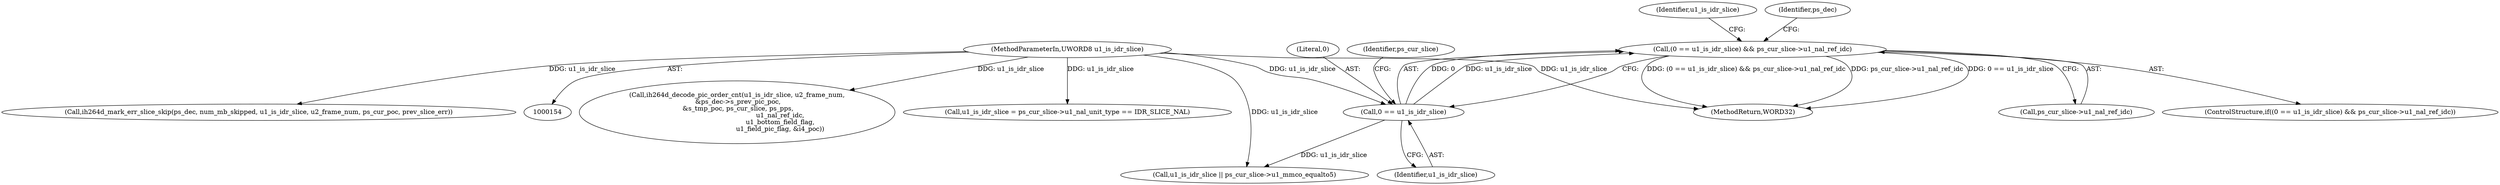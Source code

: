 digraph "0_Android_6c327afb263837bc90760c55c6605b26161a4eb9_0@pointer" {
"1000492" [label="(Call,(0 == u1_is_idr_slice) && ps_cur_slice->u1_nal_ref_idc)"];
"1000493" [label="(Call,0 == u1_is_idr_slice)"];
"1000155" [label="(MethodParameterIn,UWORD8 u1_is_idr_slice)"];
"1000508" [label="(Identifier,u1_is_idr_slice)"];
"1000501" [label="(Identifier,ps_dec)"];
"1000493" [label="(Call,0 == u1_is_idr_slice)"];
"1000497" [label="(Identifier,ps_cur_slice)"];
"1001139" [label="(Call,ih264d_mark_err_slice_skip(ps_dec, num_mb_skipped, u1_is_idr_slice, u2_frame_num, ps_cur_poc, prev_slice_err))"];
"1000507" [label="(Call,u1_is_idr_slice || ps_cur_slice->u1_mmco_equalto5)"];
"1000491" [label="(ControlStructure,if((0 == u1_is_idr_slice) && ps_cur_slice->u1_nal_ref_idc))"];
"1000496" [label="(Call,ps_cur_slice->u1_nal_ref_idc)"];
"1000494" [label="(Literal,0)"];
"1000155" [label="(MethodParameterIn,UWORD8 u1_is_idr_slice)"];
"1000495" [label="(Identifier,u1_is_idr_slice)"];
"1001376" [label="(Call,ih264d_decode_pic_order_cnt(u1_is_idr_slice, u2_frame_num,\n &ps_dec->s_prev_pic_poc,\n &s_tmp_poc, ps_cur_slice, ps_pps,\n                                          u1_nal_ref_idc,\n                                          u1_bottom_field_flag,\n                                          u1_field_pic_flag, &i4_poc))"];
"1000492" [label="(Call,(0 == u1_is_idr_slice) && ps_cur_slice->u1_nal_ref_idc)"];
"1000991" [label="(Call,u1_is_idr_slice = ps_cur_slice->u1_nal_unit_type == IDR_SLICE_NAL)"];
"1002606" [label="(MethodReturn,WORD32)"];
"1000492" -> "1000491"  [label="AST: "];
"1000492" -> "1000493"  [label="CFG: "];
"1000492" -> "1000496"  [label="CFG: "];
"1000493" -> "1000492"  [label="AST: "];
"1000496" -> "1000492"  [label="AST: "];
"1000501" -> "1000492"  [label="CFG: "];
"1000508" -> "1000492"  [label="CFG: "];
"1000492" -> "1002606"  [label="DDG: ps_cur_slice->u1_nal_ref_idc"];
"1000492" -> "1002606"  [label="DDG: 0 == u1_is_idr_slice"];
"1000492" -> "1002606"  [label="DDG: (0 == u1_is_idr_slice) && ps_cur_slice->u1_nal_ref_idc"];
"1000493" -> "1000492"  [label="DDG: 0"];
"1000493" -> "1000492"  [label="DDG: u1_is_idr_slice"];
"1000493" -> "1000495"  [label="CFG: "];
"1000494" -> "1000493"  [label="AST: "];
"1000495" -> "1000493"  [label="AST: "];
"1000497" -> "1000493"  [label="CFG: "];
"1000155" -> "1000493"  [label="DDG: u1_is_idr_slice"];
"1000493" -> "1000507"  [label="DDG: u1_is_idr_slice"];
"1000155" -> "1000154"  [label="AST: "];
"1000155" -> "1002606"  [label="DDG: u1_is_idr_slice"];
"1000155" -> "1000507"  [label="DDG: u1_is_idr_slice"];
"1000155" -> "1000991"  [label="DDG: u1_is_idr_slice"];
"1000155" -> "1001139"  [label="DDG: u1_is_idr_slice"];
"1000155" -> "1001376"  [label="DDG: u1_is_idr_slice"];
}
